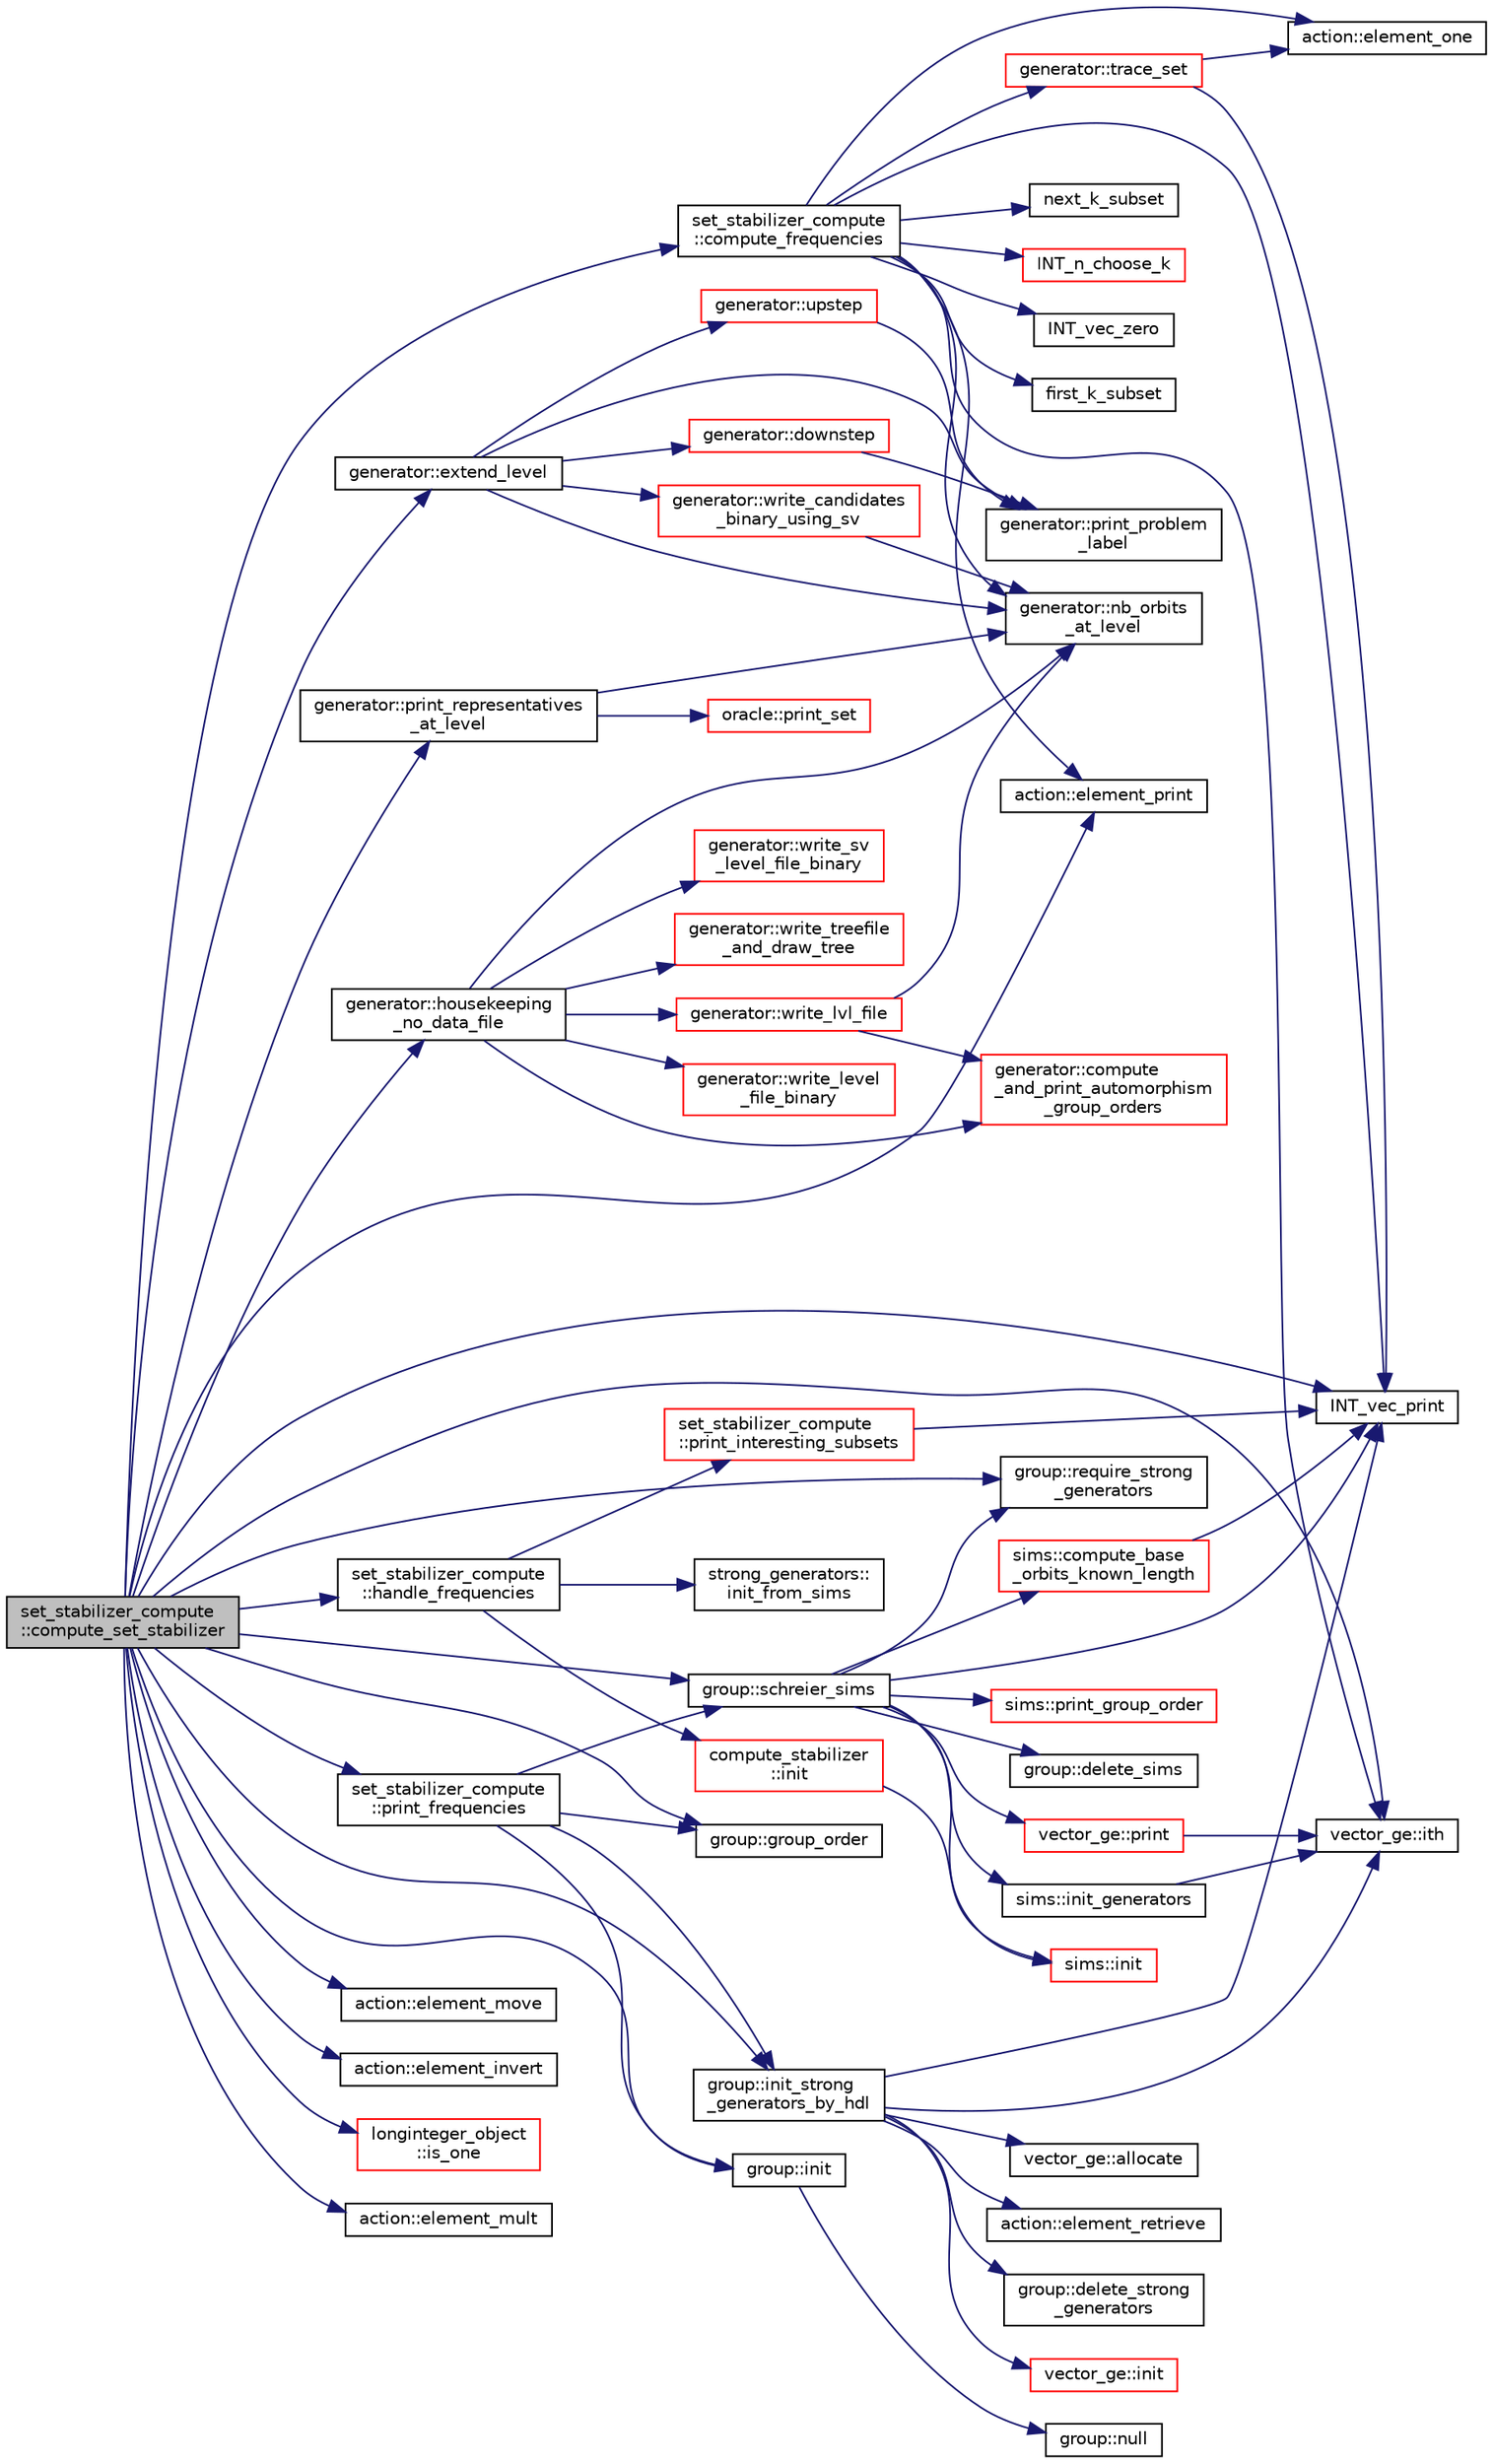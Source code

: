digraph "set_stabilizer_compute::compute_set_stabilizer"
{
  edge [fontname="Helvetica",fontsize="10",labelfontname="Helvetica",labelfontsize="10"];
  node [fontname="Helvetica",fontsize="10",shape=record];
  rankdir="LR";
  Node71 [label="set_stabilizer_compute\l::compute_set_stabilizer",height=0.2,width=0.4,color="black", fillcolor="grey75", style="filled", fontcolor="black"];
  Node71 -> Node72 [color="midnightblue",fontsize="10",style="solid",fontname="Helvetica"];
  Node72 [label="set_stabilizer_compute\l::compute_frequencies",height=0.2,width=0.4,color="black", fillcolor="white", style="filled",URL="$d8/dc6/classset__stabilizer__compute.html#a459b73693d4f42700e03475f378c7e55"];
  Node72 -> Node73 [color="midnightblue",fontsize="10",style="solid",fontname="Helvetica"];
  Node73 [label="generator::nb_orbits\l_at_level",height=0.2,width=0.4,color="black", fillcolor="white", style="filled",URL="$d7/d73/classgenerator.html#a020f3d8378448310d044a4a24fadf301"];
  Node72 -> Node74 [color="midnightblue",fontsize="10",style="solid",fontname="Helvetica"];
  Node74 [label="INT_n_choose_k",height=0.2,width=0.4,color="red", fillcolor="white", style="filled",URL="$d2/d7c/combinatorics_8_c.html#aa74adc702e59feadb839f44c0aaec8f6"];
  Node72 -> Node76 [color="midnightblue",fontsize="10",style="solid",fontname="Helvetica"];
  Node76 [label="INT_vec_zero",height=0.2,width=0.4,color="black", fillcolor="white", style="filled",URL="$df/dbf/sajeeb_8_c.html#aa8c9c7977203577026080f546fe4980f"];
  Node72 -> Node77 [color="midnightblue",fontsize="10",style="solid",fontname="Helvetica"];
  Node77 [label="first_k_subset",height=0.2,width=0.4,color="black", fillcolor="white", style="filled",URL="$d2/d7c/combinatorics_8_c.html#ae927aec4a5b64166d7793be334fc82b5"];
  Node72 -> Node78 [color="midnightblue",fontsize="10",style="solid",fontname="Helvetica"];
  Node78 [label="INT_vec_print",height=0.2,width=0.4,color="black", fillcolor="white", style="filled",URL="$df/dbf/sajeeb_8_c.html#a79a5901af0b47dd0d694109543c027fe"];
  Node72 -> Node79 [color="midnightblue",fontsize="10",style="solid",fontname="Helvetica"];
  Node79 [label="action::element_one",height=0.2,width=0.4,color="black", fillcolor="white", style="filled",URL="$d2/d86/classaction.html#a780a105daf04d6d1fe7e2f63b3c88e3b"];
  Node72 -> Node80 [color="midnightblue",fontsize="10",style="solid",fontname="Helvetica"];
  Node80 [label="vector_ge::ith",height=0.2,width=0.4,color="black", fillcolor="white", style="filled",URL="$d4/d6e/classvector__ge.html#a1ff002e8b746a9beb119d57dcd4a15ff"];
  Node72 -> Node81 [color="midnightblue",fontsize="10",style="solid",fontname="Helvetica"];
  Node81 [label="generator::trace_set",height=0.2,width=0.4,color="red", fillcolor="white", style="filled",URL="$d7/d73/classgenerator.html#ae34b55cbb999d9b2aa9dacc8748de0b2"];
  Node81 -> Node78 [color="midnightblue",fontsize="10",style="solid",fontname="Helvetica"];
  Node81 -> Node79 [color="midnightblue",fontsize="10",style="solid",fontname="Helvetica"];
  Node72 -> Node128 [color="midnightblue",fontsize="10",style="solid",fontname="Helvetica"];
  Node128 [label="action::element_print",height=0.2,width=0.4,color="black", fillcolor="white", style="filled",URL="$d2/d86/classaction.html#ae38c3ef3c1125213733d63c6fc3c40cd"];
  Node72 -> Node129 [color="midnightblue",fontsize="10",style="solid",fontname="Helvetica"];
  Node129 [label="next_k_subset",height=0.2,width=0.4,color="black", fillcolor="white", style="filled",URL="$d2/d7c/combinatorics_8_c.html#a775056f4f5ce3fe0bb7f9db279934c9b"];
  Node71 -> Node130 [color="midnightblue",fontsize="10",style="solid",fontname="Helvetica"];
  Node130 [label="set_stabilizer_compute\l::print_frequencies",height=0.2,width=0.4,color="black", fillcolor="white", style="filled",URL="$d8/dc6/classset__stabilizer__compute.html#aaa16ded0007c24b61d16b8ba65c51283"];
  Node130 -> Node131 [color="midnightblue",fontsize="10",style="solid",fontname="Helvetica"];
  Node131 [label="group::init",height=0.2,width=0.4,color="black", fillcolor="white", style="filled",URL="$d1/db7/classgroup.html#a9f5de0500658e265332c7f62c0d3962d"];
  Node131 -> Node132 [color="midnightblue",fontsize="10",style="solid",fontname="Helvetica"];
  Node132 [label="group::null",height=0.2,width=0.4,color="black", fillcolor="white", style="filled",URL="$d1/db7/classgroup.html#a25f33ef4c9370d6cefa29b0c49f64a18"];
  Node130 -> Node133 [color="midnightblue",fontsize="10",style="solid",fontname="Helvetica"];
  Node133 [label="group::init_strong\l_generators_by_hdl",height=0.2,width=0.4,color="black", fillcolor="white", style="filled",URL="$d1/db7/classgroup.html#a65100d600cfb0955dae3582a2d6a2532"];
  Node133 -> Node78 [color="midnightblue",fontsize="10",style="solid",fontname="Helvetica"];
  Node133 -> Node134 [color="midnightblue",fontsize="10",style="solid",fontname="Helvetica"];
  Node134 [label="group::delete_strong\l_generators",height=0.2,width=0.4,color="black", fillcolor="white", style="filled",URL="$d1/db7/classgroup.html#a36c96bdf4428fdf236dfabab0f82b898"];
  Node133 -> Node96 [color="midnightblue",fontsize="10",style="solid",fontname="Helvetica"];
  Node96 [label="vector_ge::init",height=0.2,width=0.4,color="red", fillcolor="white", style="filled",URL="$d4/d6e/classvector__ge.html#afe1d6befd1f1501e6be34afbaa9d30a8"];
  Node133 -> Node98 [color="midnightblue",fontsize="10",style="solid",fontname="Helvetica"];
  Node98 [label="vector_ge::allocate",height=0.2,width=0.4,color="black", fillcolor="white", style="filled",URL="$d4/d6e/classvector__ge.html#a35b062a9201b30f0a87bf87702d243ae"];
  Node133 -> Node89 [color="midnightblue",fontsize="10",style="solid",fontname="Helvetica"];
  Node89 [label="action::element_retrieve",height=0.2,width=0.4,color="black", fillcolor="white", style="filled",URL="$d2/d86/classaction.html#ad28f6f8810ffbad64c1490f78e51e2b1"];
  Node133 -> Node80 [color="midnightblue",fontsize="10",style="solid",fontname="Helvetica"];
  Node130 -> Node135 [color="midnightblue",fontsize="10",style="solid",fontname="Helvetica"];
  Node135 [label="group::schreier_sims",height=0.2,width=0.4,color="black", fillcolor="white", style="filled",URL="$d1/db7/classgroup.html#a224ed784f302897ca0c0e578446afa08"];
  Node135 -> Node136 [color="midnightblue",fontsize="10",style="solid",fontname="Helvetica"];
  Node136 [label="group::require_strong\l_generators",height=0.2,width=0.4,color="black", fillcolor="white", style="filled",URL="$d1/db7/classgroup.html#adfc3de74ab859ba6dba668b50efaf392"];
  Node135 -> Node137 [color="midnightblue",fontsize="10",style="solid",fontname="Helvetica"];
  Node137 [label="group::delete_sims",height=0.2,width=0.4,color="black", fillcolor="white", style="filled",URL="$d1/db7/classgroup.html#accebe64da3d51160a974fad069a90eac"];
  Node135 -> Node138 [color="midnightblue",fontsize="10",style="solid",fontname="Helvetica"];
  Node138 [label="sims::init",height=0.2,width=0.4,color="red", fillcolor="white", style="filled",URL="$d9/df3/classsims.html#a02eb61ed14f75cfe4dc0770142c1bff0"];
  Node135 -> Node101 [color="midnightblue",fontsize="10",style="solid",fontname="Helvetica"];
  Node101 [label="vector_ge::print",height=0.2,width=0.4,color="red", fillcolor="white", style="filled",URL="$d4/d6e/classvector__ge.html#a0d260cce035c20b32d7989c50670aa8a"];
  Node101 -> Node80 [color="midnightblue",fontsize="10",style="solid",fontname="Helvetica"];
  Node135 -> Node142 [color="midnightblue",fontsize="10",style="solid",fontname="Helvetica"];
  Node142 [label="sims::init_generators",height=0.2,width=0.4,color="black", fillcolor="white", style="filled",URL="$d9/df3/classsims.html#aa2a7908389727bdfa05d034e8d53a818"];
  Node142 -> Node80 [color="midnightblue",fontsize="10",style="solid",fontname="Helvetica"];
  Node135 -> Node78 [color="midnightblue",fontsize="10",style="solid",fontname="Helvetica"];
  Node135 -> Node143 [color="midnightblue",fontsize="10",style="solid",fontname="Helvetica"];
  Node143 [label="sims::compute_base\l_orbits_known_length",height=0.2,width=0.4,color="red", fillcolor="white", style="filled",URL="$d9/df3/classsims.html#a7f6b55695e29ce46f965ac4c87c31a06"];
  Node143 -> Node78 [color="midnightblue",fontsize="10",style="solid",fontname="Helvetica"];
  Node135 -> Node147 [color="midnightblue",fontsize="10",style="solid",fontname="Helvetica"];
  Node147 [label="sims::print_group_order",height=0.2,width=0.4,color="red", fillcolor="white", style="filled",URL="$d9/df3/classsims.html#a2fc3bfc40a993e0a6902374465304c0c"];
  Node130 -> Node149 [color="midnightblue",fontsize="10",style="solid",fontname="Helvetica"];
  Node149 [label="group::group_order",height=0.2,width=0.4,color="black", fillcolor="white", style="filled",URL="$d1/db7/classgroup.html#a2d70bcf6a1495e7fb8e16ba7dfadb725"];
  Node71 -> Node150 [color="midnightblue",fontsize="10",style="solid",fontname="Helvetica"];
  Node150 [label="set_stabilizer_compute\l::handle_frequencies",height=0.2,width=0.4,color="black", fillcolor="white", style="filled",URL="$d8/dc6/classset__stabilizer__compute.html#a247c31bc3f19f22dadbfd7607cbaaa78"];
  Node150 -> Node151 [color="midnightblue",fontsize="10",style="solid",fontname="Helvetica"];
  Node151 [label="set_stabilizer_compute\l::print_interesting_subsets",height=0.2,width=0.4,color="red", fillcolor="white", style="filled",URL="$d8/dc6/classset__stabilizer__compute.html#a467904f3d5afaea39660548c8d8bf120"];
  Node151 -> Node78 [color="midnightblue",fontsize="10",style="solid",fontname="Helvetica"];
  Node150 -> Node154 [color="midnightblue",fontsize="10",style="solid",fontname="Helvetica"];
  Node154 [label="compute_stabilizer\l::init",height=0.2,width=0.4,color="red", fillcolor="white", style="filled",URL="$d8/d30/classcompute__stabilizer.html#a36a1729430f317a65559220a8206a7d7"];
  Node154 -> Node138 [color="midnightblue",fontsize="10",style="solid",fontname="Helvetica"];
  Node150 -> Node598 [color="midnightblue",fontsize="10",style="solid",fontname="Helvetica"];
  Node598 [label="strong_generators::\linit_from_sims",height=0.2,width=0.4,color="black", fillcolor="white", style="filled",URL="$dc/d09/classstrong__generators.html#a2b997decdab82e889c1151f29a846a66"];
  Node71 -> Node746 [color="midnightblue",fontsize="10",style="solid",fontname="Helvetica"];
  Node746 [label="generator::extend_level",height=0.2,width=0.4,color="black", fillcolor="white", style="filled",URL="$d7/d73/classgenerator.html#a91b84d80ccec0cd2136bc221c30e0f8e"];
  Node746 -> Node747 [color="midnightblue",fontsize="10",style="solid",fontname="Helvetica"];
  Node747 [label="generator::print_problem\l_label",height=0.2,width=0.4,color="black", fillcolor="white", style="filled",URL="$d7/d73/classgenerator.html#a06d3c064ba84ebe8db3537e6273f16c3"];
  Node746 -> Node73 [color="midnightblue",fontsize="10",style="solid",fontname="Helvetica"];
  Node746 -> Node748 [color="midnightblue",fontsize="10",style="solid",fontname="Helvetica"];
  Node748 [label="generator::downstep",height=0.2,width=0.4,color="red", fillcolor="white", style="filled",URL="$d7/d73/classgenerator.html#ad90bc284af0b5f5beae960a0bd7a5b43"];
  Node748 -> Node747 [color="midnightblue",fontsize="10",style="solid",fontname="Helvetica"];
  Node746 -> Node831 [color="midnightblue",fontsize="10",style="solid",fontname="Helvetica"];
  Node831 [label="generator::write_candidates\l_binary_using_sv",height=0.2,width=0.4,color="red", fillcolor="white", style="filled",URL="$d7/d73/classgenerator.html#aef2d3e1048ee00437c56b95685aaff88"];
  Node831 -> Node73 [color="midnightblue",fontsize="10",style="solid",fontname="Helvetica"];
  Node746 -> Node833 [color="midnightblue",fontsize="10",style="solid",fontname="Helvetica"];
  Node833 [label="generator::upstep",height=0.2,width=0.4,color="red", fillcolor="white", style="filled",URL="$d7/d73/classgenerator.html#ae0f2cebdabc821837f633656d7b0fdfe"];
  Node833 -> Node747 [color="midnightblue",fontsize="10",style="solid",fontname="Helvetica"];
  Node71 -> Node912 [color="midnightblue",fontsize="10",style="solid",fontname="Helvetica"];
  Node912 [label="generator::print_representatives\l_at_level",height=0.2,width=0.4,color="black", fillcolor="white", style="filled",URL="$d7/d73/classgenerator.html#ad9d7823a4d09ba2a401a9ac2e4884f53"];
  Node912 -> Node73 [color="midnightblue",fontsize="10",style="solid",fontname="Helvetica"];
  Node912 -> Node753 [color="midnightblue",fontsize="10",style="solid",fontname="Helvetica"];
  Node753 [label="oracle::print_set",height=0.2,width=0.4,color="red", fillcolor="white", style="filled",URL="$d7/da7/classoracle.html#ad61bc9aa21c6a21da3845c83450faedc"];
  Node71 -> Node913 [color="midnightblue",fontsize="10",style="solid",fontname="Helvetica"];
  Node913 [label="generator::housekeeping\l_no_data_file",height=0.2,width=0.4,color="black", fillcolor="white", style="filled",URL="$d7/d73/classgenerator.html#a6c09d8dc65abd5c79f3310e8293a56d8"];
  Node913 -> Node73 [color="midnightblue",fontsize="10",style="solid",fontname="Helvetica"];
  Node913 -> Node914 [color="midnightblue",fontsize="10",style="solid",fontname="Helvetica"];
  Node914 [label="generator::compute\l_and_print_automorphism\l_group_orders",height=0.2,width=0.4,color="red", fillcolor="white", style="filled",URL="$d7/d73/classgenerator.html#a97568500aaf76ce2d931cef80a25ee57"];
  Node913 -> Node918 [color="midnightblue",fontsize="10",style="solid",fontname="Helvetica"];
  Node918 [label="generator::write_level\l_file_binary",height=0.2,width=0.4,color="red", fillcolor="white", style="filled",URL="$d7/d73/classgenerator.html#a68629f7faf4c4931f397761f1fdb1463"];
  Node913 -> Node921 [color="midnightblue",fontsize="10",style="solid",fontname="Helvetica"];
  Node921 [label="generator::write_sv\l_level_file_binary",height=0.2,width=0.4,color="red", fillcolor="white", style="filled",URL="$d7/d73/classgenerator.html#ae182254fd2172f14e69dabfd3c63ccdf"];
  Node913 -> Node924 [color="midnightblue",fontsize="10",style="solid",fontname="Helvetica"];
  Node924 [label="generator::write_lvl_file",height=0.2,width=0.4,color="red", fillcolor="white", style="filled",URL="$d7/d73/classgenerator.html#a3d343cf5a5831b03d1bda3d89b1dd935"];
  Node924 -> Node73 [color="midnightblue",fontsize="10",style="solid",fontname="Helvetica"];
  Node924 -> Node914 [color="midnightblue",fontsize="10",style="solid",fontname="Helvetica"];
  Node913 -> Node931 [color="midnightblue",fontsize="10",style="solid",fontname="Helvetica"];
  Node931 [label="generator::write_treefile\l_and_draw_tree",height=0.2,width=0.4,color="red", fillcolor="white", style="filled",URL="$d7/d73/classgenerator.html#a70c78f45dba413014287e8cde2f7d6b5"];
  Node71 -> Node78 [color="midnightblue",fontsize="10",style="solid",fontname="Helvetica"];
  Node71 -> Node100 [color="midnightblue",fontsize="10",style="solid",fontname="Helvetica"];
  Node100 [label="action::element_move",height=0.2,width=0.4,color="black", fillcolor="white", style="filled",URL="$d2/d86/classaction.html#a550947491bbb534d3d7951f50198a874"];
  Node71 -> Node80 [color="midnightblue",fontsize="10",style="solid",fontname="Helvetica"];
  Node71 -> Node193 [color="midnightblue",fontsize="10",style="solid",fontname="Helvetica"];
  Node193 [label="action::element_invert",height=0.2,width=0.4,color="black", fillcolor="white", style="filled",URL="$d2/d86/classaction.html#aa4bd01e338497714586636751fcef436"];
  Node71 -> Node128 [color="midnightblue",fontsize="10",style="solid",fontname="Helvetica"];
  Node71 -> Node131 [color="midnightblue",fontsize="10",style="solid",fontname="Helvetica"];
  Node71 -> Node133 [color="midnightblue",fontsize="10",style="solid",fontname="Helvetica"];
  Node71 -> Node135 [color="midnightblue",fontsize="10",style="solid",fontname="Helvetica"];
  Node71 -> Node149 [color="midnightblue",fontsize="10",style="solid",fontname="Helvetica"];
  Node71 -> Node713 [color="midnightblue",fontsize="10",style="solid",fontname="Helvetica"];
  Node713 [label="longinteger_object\l::is_one",height=0.2,width=0.4,color="red", fillcolor="white", style="filled",URL="$dd/d7e/classlonginteger__object.html#adeab597c8bb66f36eb085f046d1df656"];
  Node71 -> Node136 [color="midnightblue",fontsize="10",style="solid",fontname="Helvetica"];
  Node71 -> Node103 [color="midnightblue",fontsize="10",style="solid",fontname="Helvetica"];
  Node103 [label="action::element_mult",height=0.2,width=0.4,color="black", fillcolor="white", style="filled",URL="$d2/d86/classaction.html#ae9e36b2cae1f0f7bd7144097fa9a34b3"];
}
